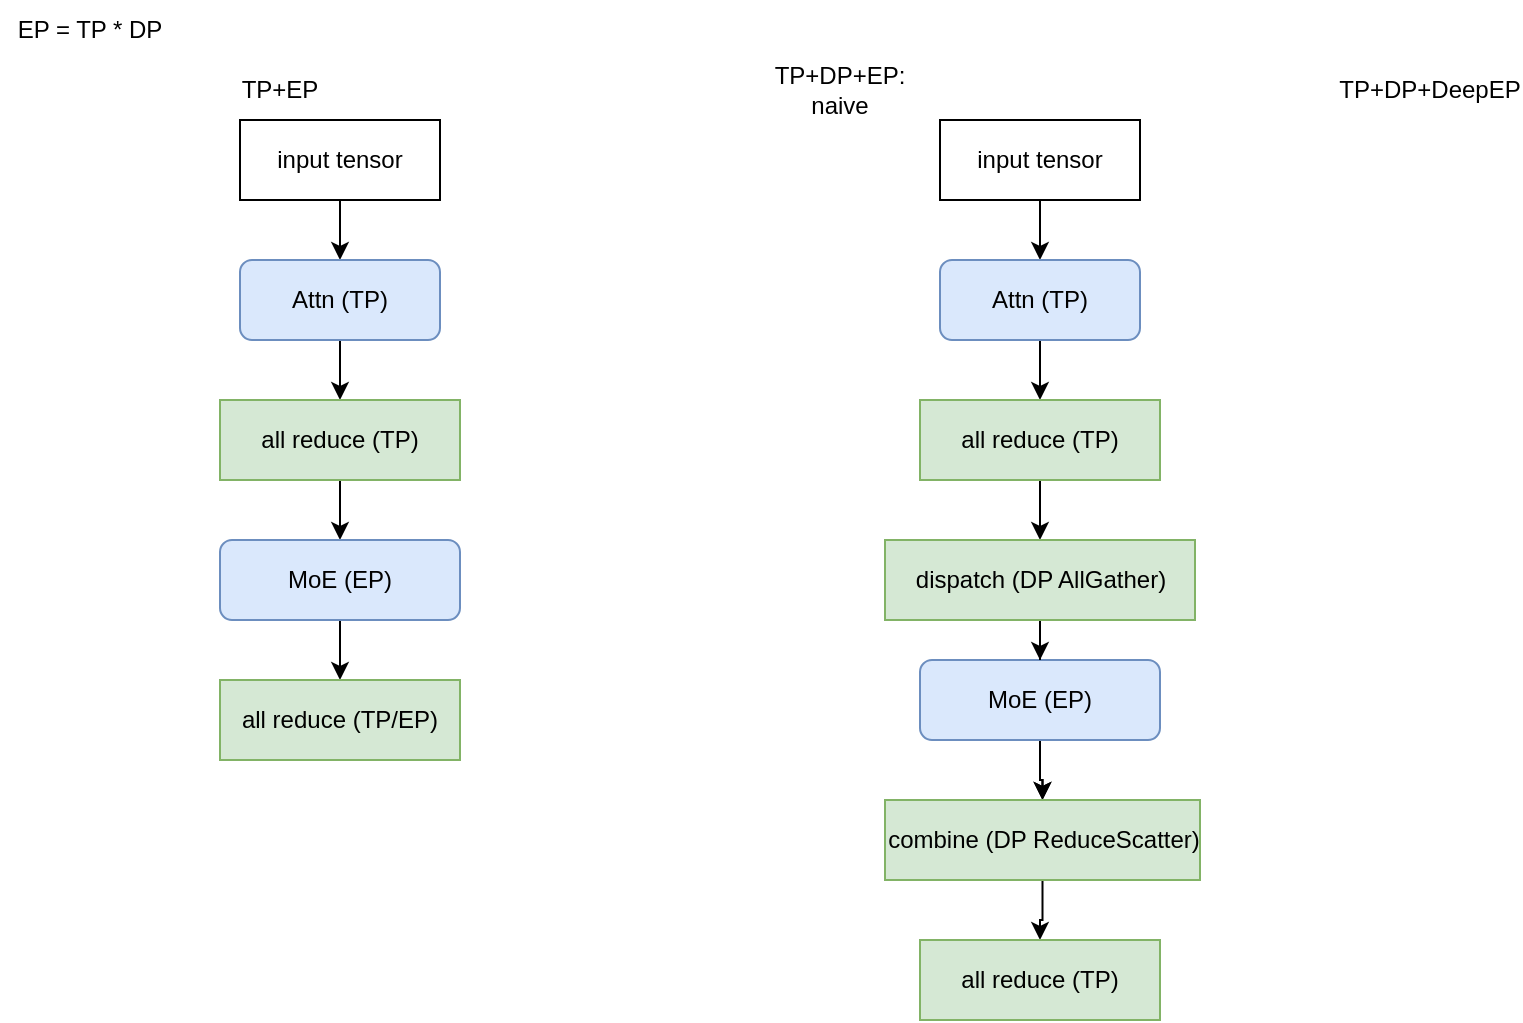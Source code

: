 <mxfile version="28.0.5">
  <diagram name="Page-1" id="LvTZlZ-7pkBXrGeCJgD9">
    <mxGraphModel dx="983" dy="512" grid="1" gridSize="10" guides="1" tooltips="1" connect="1" arrows="1" fold="1" page="1" pageScale="1" pageWidth="850" pageHeight="1100" math="0" shadow="0">
      <root>
        <mxCell id="0" />
        <mxCell id="1" parent="0" />
        <mxCell id="-1n_QZb-apPPQHkR6gH0-4" value="" style="edgeStyle=orthogonalEdgeStyle;rounded=0;orthogonalLoop=1;jettySize=auto;html=1;" edge="1" parent="1" source="-1n_QZb-apPPQHkR6gH0-1" target="-1n_QZb-apPPQHkR6gH0-3">
          <mxGeometry relative="1" as="geometry" />
        </mxCell>
        <mxCell id="-1n_QZb-apPPQHkR6gH0-1" value="input tensor" style="rounded=0;whiteSpace=wrap;html=1;" vertex="1" parent="1">
          <mxGeometry x="150" y="70" width="100" height="40" as="geometry" />
        </mxCell>
        <mxCell id="-1n_QZb-apPPQHkR6gH0-6" value="" style="edgeStyle=orthogonalEdgeStyle;rounded=0;orthogonalLoop=1;jettySize=auto;html=1;" edge="1" parent="1" source="-1n_QZb-apPPQHkR6gH0-3" target="-1n_QZb-apPPQHkR6gH0-5">
          <mxGeometry relative="1" as="geometry" />
        </mxCell>
        <mxCell id="-1n_QZb-apPPQHkR6gH0-3" value="Attn (TP)" style="rounded=1;whiteSpace=wrap;html=1;fillColor=#dae8fc;strokeColor=#6c8ebf;" vertex="1" parent="1">
          <mxGeometry x="150" y="140" width="100" height="40" as="geometry" />
        </mxCell>
        <mxCell id="-1n_QZb-apPPQHkR6gH0-8" value="" style="edgeStyle=orthogonalEdgeStyle;rounded=0;orthogonalLoop=1;jettySize=auto;html=1;" edge="1" parent="1" source="-1n_QZb-apPPQHkR6gH0-5" target="-1n_QZb-apPPQHkR6gH0-7">
          <mxGeometry relative="1" as="geometry" />
        </mxCell>
        <mxCell id="-1n_QZb-apPPQHkR6gH0-5" value="all reduce (TP)" style="rounded=0;whiteSpace=wrap;html=1;fillColor=#d5e8d4;strokeColor=#82b366;" vertex="1" parent="1">
          <mxGeometry x="140" y="210" width="120" height="40" as="geometry" />
        </mxCell>
        <mxCell id="-1n_QZb-apPPQHkR6gH0-10" value="" style="edgeStyle=orthogonalEdgeStyle;rounded=0;orthogonalLoop=1;jettySize=auto;html=1;" edge="1" parent="1" source="-1n_QZb-apPPQHkR6gH0-7" target="-1n_QZb-apPPQHkR6gH0-9">
          <mxGeometry relative="1" as="geometry" />
        </mxCell>
        <mxCell id="-1n_QZb-apPPQHkR6gH0-7" value="MoE (EP)" style="rounded=1;whiteSpace=wrap;html=1;fillColor=#dae8fc;strokeColor=#6c8ebf;" vertex="1" parent="1">
          <mxGeometry x="140" y="280" width="120" height="40" as="geometry" />
        </mxCell>
        <mxCell id="-1n_QZb-apPPQHkR6gH0-9" value="all reduce (TP/EP)" style="rounded=0;whiteSpace=wrap;html=1;fillColor=#d5e8d4;strokeColor=#82b366;" vertex="1" parent="1">
          <mxGeometry x="140" y="350" width="120" height="40" as="geometry" />
        </mxCell>
        <mxCell id="-1n_QZb-apPPQHkR6gH0-11" value="TP+EP" style="text;html=1;align=center;verticalAlign=middle;whiteSpace=wrap;rounded=0;" vertex="1" parent="1">
          <mxGeometry x="140" y="40" width="60" height="30" as="geometry" />
        </mxCell>
        <mxCell id="-1n_QZb-apPPQHkR6gH0-12" value="EP = TP * DP" style="text;html=1;align=center;verticalAlign=middle;whiteSpace=wrap;rounded=0;" vertex="1" parent="1">
          <mxGeometry x="30" y="10" width="90" height="30" as="geometry" />
        </mxCell>
        <mxCell id="-1n_QZb-apPPQHkR6gH0-14" value="TP+DP+EP: naive" style="text;html=1;align=center;verticalAlign=middle;whiteSpace=wrap;rounded=0;" vertex="1" parent="1">
          <mxGeometry x="420" y="40" width="60" height="30" as="geometry" />
        </mxCell>
        <mxCell id="-1n_QZb-apPPQHkR6gH0-15" value="" style="edgeStyle=orthogonalEdgeStyle;rounded=0;orthogonalLoop=1;jettySize=auto;html=1;" edge="1" parent="1" source="-1n_QZb-apPPQHkR6gH0-16" target="-1n_QZb-apPPQHkR6gH0-18">
          <mxGeometry relative="1" as="geometry" />
        </mxCell>
        <mxCell id="-1n_QZb-apPPQHkR6gH0-16" value="input tensor" style="rounded=0;whiteSpace=wrap;html=1;" vertex="1" parent="1">
          <mxGeometry x="500" y="70" width="100" height="40" as="geometry" />
        </mxCell>
        <mxCell id="-1n_QZb-apPPQHkR6gH0-17" value="" style="edgeStyle=orthogonalEdgeStyle;rounded=0;orthogonalLoop=1;jettySize=auto;html=1;" edge="1" parent="1" source="-1n_QZb-apPPQHkR6gH0-18" target="-1n_QZb-apPPQHkR6gH0-20">
          <mxGeometry relative="1" as="geometry" />
        </mxCell>
        <mxCell id="-1n_QZb-apPPQHkR6gH0-18" value="Attn (TP)" style="rounded=1;whiteSpace=wrap;html=1;fillColor=#dae8fc;strokeColor=#6c8ebf;" vertex="1" parent="1">
          <mxGeometry x="500" y="140" width="100" height="40" as="geometry" />
        </mxCell>
        <mxCell id="-1n_QZb-apPPQHkR6gH0-26" value="" style="edgeStyle=orthogonalEdgeStyle;rounded=0;orthogonalLoop=1;jettySize=auto;html=1;" edge="1" parent="1" source="-1n_QZb-apPPQHkR6gH0-20" target="-1n_QZb-apPPQHkR6gH0-24">
          <mxGeometry relative="1" as="geometry" />
        </mxCell>
        <mxCell id="-1n_QZb-apPPQHkR6gH0-20" value="all reduce (TP)" style="rounded=0;whiteSpace=wrap;html=1;fillColor=#d5e8d4;strokeColor=#82b366;" vertex="1" parent="1">
          <mxGeometry x="490" y="210" width="120" height="40" as="geometry" />
        </mxCell>
        <mxCell id="-1n_QZb-apPPQHkR6gH0-21" value="" style="edgeStyle=orthogonalEdgeStyle;rounded=0;orthogonalLoop=1;jettySize=auto;html=1;" edge="1" parent="1" source="-1n_QZb-apPPQHkR6gH0-22" target="-1n_QZb-apPPQHkR6gH0-23">
          <mxGeometry relative="1" as="geometry" />
        </mxCell>
        <mxCell id="-1n_QZb-apPPQHkR6gH0-27" value="" style="edgeStyle=orthogonalEdgeStyle;rounded=0;orthogonalLoop=1;jettySize=auto;html=1;" edge="1" parent="1" source="-1n_QZb-apPPQHkR6gH0-22" target="-1n_QZb-apPPQHkR6gH0-23">
          <mxGeometry relative="1" as="geometry" />
        </mxCell>
        <mxCell id="-1n_QZb-apPPQHkR6gH0-22" value="MoE (EP)" style="rounded=1;whiteSpace=wrap;html=1;fillColor=#dae8fc;strokeColor=#6c8ebf;" vertex="1" parent="1">
          <mxGeometry x="490" y="340" width="120" height="40" as="geometry" />
        </mxCell>
        <mxCell id="-1n_QZb-apPPQHkR6gH0-35" value="" style="edgeStyle=orthogonalEdgeStyle;rounded=0;orthogonalLoop=1;jettySize=auto;html=1;" edge="1" parent="1" source="-1n_QZb-apPPQHkR6gH0-23" target="-1n_QZb-apPPQHkR6gH0-34">
          <mxGeometry relative="1" as="geometry" />
        </mxCell>
        <mxCell id="-1n_QZb-apPPQHkR6gH0-23" value="combine (DP ReduceScatter)" style="rounded=0;whiteSpace=wrap;html=1;fillColor=#d5e8d4;strokeColor=#82b366;" vertex="1" parent="1">
          <mxGeometry x="472.5" y="410" width="157.5" height="40" as="geometry" />
        </mxCell>
        <mxCell id="-1n_QZb-apPPQHkR6gH0-33" value="" style="edgeStyle=orthogonalEdgeStyle;rounded=0;orthogonalLoop=1;jettySize=auto;html=1;" edge="1" parent="1" source="-1n_QZb-apPPQHkR6gH0-24" target="-1n_QZb-apPPQHkR6gH0-22">
          <mxGeometry relative="1" as="geometry" />
        </mxCell>
        <mxCell id="-1n_QZb-apPPQHkR6gH0-24" value="dispatch (DP AllGather)" style="rounded=0;whiteSpace=wrap;html=1;fillColor=#d5e8d4;strokeColor=#82b366;" vertex="1" parent="1">
          <mxGeometry x="472.5" y="280" width="155" height="40" as="geometry" />
        </mxCell>
        <mxCell id="-1n_QZb-apPPQHkR6gH0-34" value="all reduce (TP)" style="rounded=0;whiteSpace=wrap;html=1;fillColor=#d5e8d4;strokeColor=#82b366;" vertex="1" parent="1">
          <mxGeometry x="490" y="480" width="120" height="40" as="geometry" />
        </mxCell>
        <mxCell id="-1n_QZb-apPPQHkR6gH0-36" value="TP+DP+DeepEP" style="text;html=1;align=center;verticalAlign=middle;whiteSpace=wrap;rounded=0;" vertex="1" parent="1">
          <mxGeometry x="700" y="40" width="90" height="30" as="geometry" />
        </mxCell>
      </root>
    </mxGraphModel>
  </diagram>
</mxfile>
